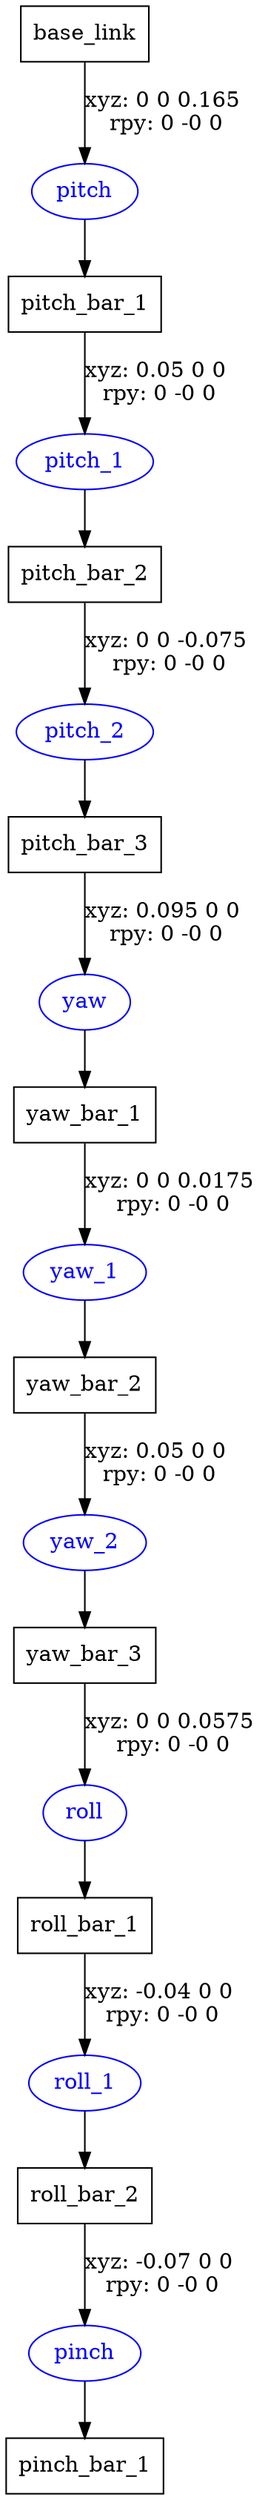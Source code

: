 digraph G {
node [shape=box];
"base_link" [label="base_link"];
"pitch_bar_1" [label="pitch_bar_1"];
"pitch_bar_2" [label="pitch_bar_2"];
"pitch_bar_3" [label="pitch_bar_3"];
"yaw_bar_1" [label="yaw_bar_1"];
"yaw_bar_2" [label="yaw_bar_2"];
"yaw_bar_3" [label="yaw_bar_3"];
"roll_bar_1" [label="roll_bar_1"];
"roll_bar_2" [label="roll_bar_2"];
"pinch_bar_1" [label="pinch_bar_1"];
node [shape=ellipse, color=blue, fontcolor=blue];
"base_link" -> "pitch" [label="xyz: 0 0 0.165 \nrpy: 0 -0 0"]
"pitch" -> "pitch_bar_1"
"pitch_bar_1" -> "pitch_1" [label="xyz: 0.05 0 0 \nrpy: 0 -0 0"]
"pitch_1" -> "pitch_bar_2"
"pitch_bar_2" -> "pitch_2" [label="xyz: 0 0 -0.075 \nrpy: 0 -0 0"]
"pitch_2" -> "pitch_bar_3"
"pitch_bar_3" -> "yaw" [label="xyz: 0.095 0 0 \nrpy: 0 -0 0"]
"yaw" -> "yaw_bar_1"
"yaw_bar_1" -> "yaw_1" [label="xyz: 0 0 0.0175 \nrpy: 0 -0 0"]
"yaw_1" -> "yaw_bar_2"
"yaw_bar_2" -> "yaw_2" [label="xyz: 0.05 0 0 \nrpy: 0 -0 0"]
"yaw_2" -> "yaw_bar_3"
"yaw_bar_3" -> "roll" [label="xyz: 0 0 0.0575 \nrpy: 0 -0 0"]
"roll" -> "roll_bar_1"
"roll_bar_1" -> "roll_1" [label="xyz: -0.04 0 0 \nrpy: 0 -0 0"]
"roll_1" -> "roll_bar_2"
"roll_bar_2" -> "pinch" [label="xyz: -0.07 0 0 \nrpy: 0 -0 0"]
"pinch" -> "pinch_bar_1"
}
